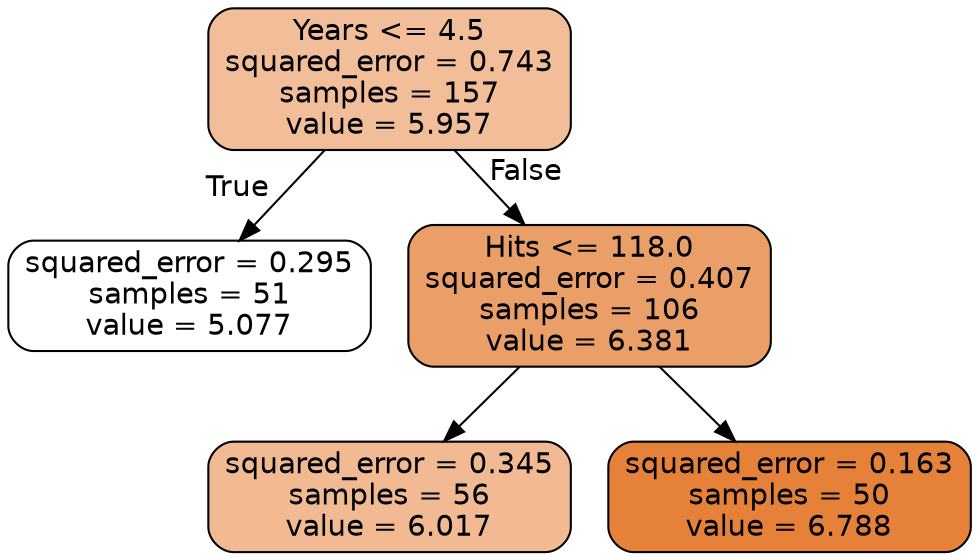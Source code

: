 digraph Tree {
node [shape=box, style="filled, rounded", color="black", fontname="helvetica"] ;
edge [fontname="helvetica"] ;
0 [label="Years <= 4.5\nsquared_error = 0.743\nsamples = 157\nvalue = 5.957", fillcolor="#f2be99"] ;
1 [label="squared_error = 0.295\nsamples = 51\nvalue = 5.077", fillcolor="#ffffff"] ;
0 -> 1 [labeldistance=2.5, labelangle=45, headlabel="True"] ;
2 [label="Hits <= 118.0\nsquared_error = 0.407\nsamples = 106\nvalue = 6.381", fillcolor="#eb9f68"] ;
0 -> 2 [labeldistance=2.5, labelangle=-45, headlabel="False"] ;
3 [label="squared_error = 0.345\nsamples = 56\nvalue = 6.017", fillcolor="#f1ba92"] ;
2 -> 3 ;
4 [label="squared_error = 0.163\nsamples = 50\nvalue = 6.788", fillcolor="#e58139"] ;
2 -> 4 ;
}